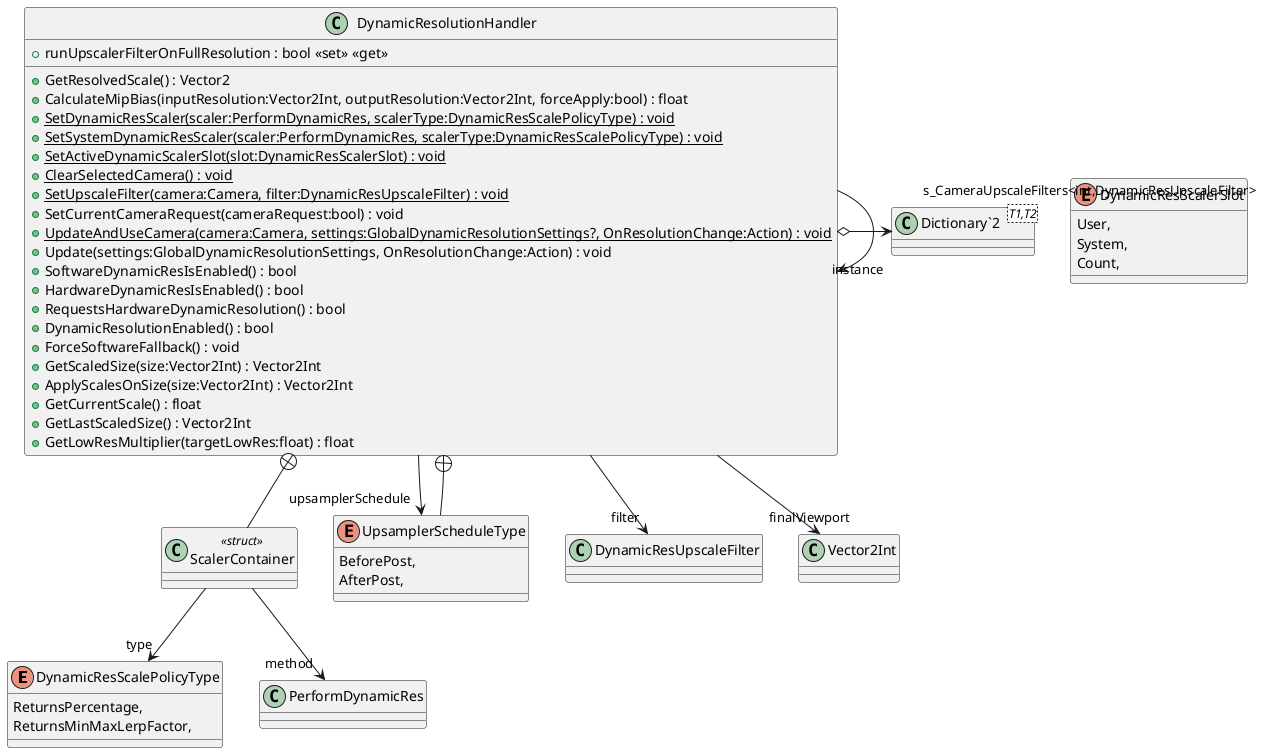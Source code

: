 @startuml
enum DynamicResScalePolicyType {
    ReturnsPercentage,
    ReturnsMinMaxLerpFactor,
}
enum DynamicResScalerSlot {
    User,
    System,
    Count,
}
class DynamicResolutionHandler {
    + runUpscalerFilterOnFullResolution : bool <<set>> <<get>>
    + GetResolvedScale() : Vector2
    + CalculateMipBias(inputResolution:Vector2Int, outputResolution:Vector2Int, forceApply:bool) : float
    {static} + SetDynamicResScaler(scaler:PerformDynamicRes, scalerType:DynamicResScalePolicyType) : void
    {static} + SetSystemDynamicResScaler(scaler:PerformDynamicRes, scalerType:DynamicResScalePolicyType) : void
    {static} + SetActiveDynamicScalerSlot(slot:DynamicResScalerSlot) : void
    + {static} ClearSelectedCamera() : void
    {static} + SetUpscaleFilter(camera:Camera, filter:DynamicResUpscaleFilter) : void
    + SetCurrentCameraRequest(cameraRequest:bool) : void
    + {static} UpdateAndUseCamera(camera:Camera, settings:GlobalDynamicResolutionSettings?, OnResolutionChange:Action) : void
    + Update(settings:GlobalDynamicResolutionSettings, OnResolutionChange:Action) : void
    + SoftwareDynamicResIsEnabled() : bool
    + HardwareDynamicResIsEnabled() : bool
    + RequestsHardwareDynamicResolution() : bool
    + DynamicResolutionEnabled() : bool
    + ForceSoftwareFallback() : void
    + GetScaledSize(size:Vector2Int) : Vector2Int
    + ApplyScalesOnSize(size:Vector2Int) : Vector2Int
    + GetCurrentScale() : float
    + GetLastScaledSize() : Vector2Int
    + GetLowResMultiplier(targetLowRes:float) : float
}
class ScalerContainer <<struct>> {
}
class "Dictionary`2"<T1,T2> {
}
enum UpsamplerScheduleType {
    BeforePost,
    AfterPost,
}
DynamicResolutionHandler --> "filter" DynamicResUpscaleFilter
DynamicResolutionHandler o-> "s_CameraUpscaleFilters<int,DynamicResUpscaleFilter>" "Dictionary`2"
DynamicResolutionHandler --> "finalViewport" Vector2Int
DynamicResolutionHandler --> "upsamplerSchedule" UpsamplerScheduleType
DynamicResolutionHandler --> "instance" DynamicResolutionHandler
DynamicResolutionHandler +-- ScalerContainer
ScalerContainer --> "type" DynamicResScalePolicyType
ScalerContainer --> "method" PerformDynamicRes
DynamicResolutionHandler +-- UpsamplerScheduleType
@enduml
